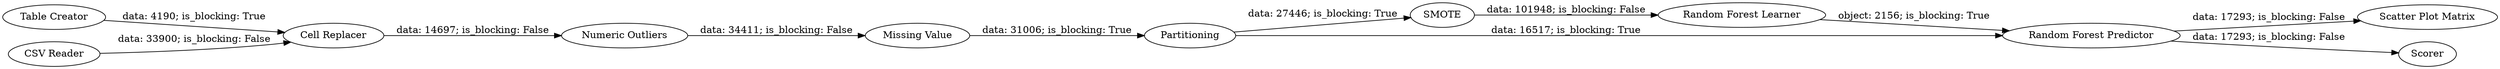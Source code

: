 digraph {
	"-4181310377023510509_1962" [label="Random Forest Learner"]
	"-4181310377023510509_1960" [label="Table Creator"]
	"-4181310377023510509_1977" [label="Missing Value"]
	"-4181310377023510509_1959" [label="Cell Replacer"]
	"-4181310377023510509_1978" [label="Scatter Plot Matrix"]
	"-4181310377023510509_1961" [label=SMOTE]
	"-4181310377023510509_1964" [label=Scorer]
	"-4181310377023510509_1963" [label="Random Forest Predictor"]
	"-4181310377023510509_1958" [label=Partitioning]
	"-4181310377023510509_1" [label="CSV Reader"]
	"-4181310377023510509_1976" [label="Numeric Outliers"]
	"-4181310377023510509_1958" -> "-4181310377023510509_1961" [label="data: 27446; is_blocking: True"]
	"-4181310377023510509_1977" -> "-4181310377023510509_1958" [label="data: 31006; is_blocking: True"]
	"-4181310377023510509_1960" -> "-4181310377023510509_1959" [label="data: 4190; is_blocking: True"]
	"-4181310377023510509_1976" -> "-4181310377023510509_1977" [label="data: 34411; is_blocking: False"]
	"-4181310377023510509_1963" -> "-4181310377023510509_1964" [label="data: 17293; is_blocking: False"]
	"-4181310377023510509_1" -> "-4181310377023510509_1959" [label="data: 33900; is_blocking: False"]
	"-4181310377023510509_1961" -> "-4181310377023510509_1962" [label="data: 101948; is_blocking: False"]
	"-4181310377023510509_1962" -> "-4181310377023510509_1963" [label="object: 2156; is_blocking: True"]
	"-4181310377023510509_1958" -> "-4181310377023510509_1963" [label="data: 16517; is_blocking: True"]
	"-4181310377023510509_1963" -> "-4181310377023510509_1978" [label="data: 17293; is_blocking: False"]
	"-4181310377023510509_1959" -> "-4181310377023510509_1976" [label="data: 14697; is_blocking: False"]
	rankdir=LR
}
